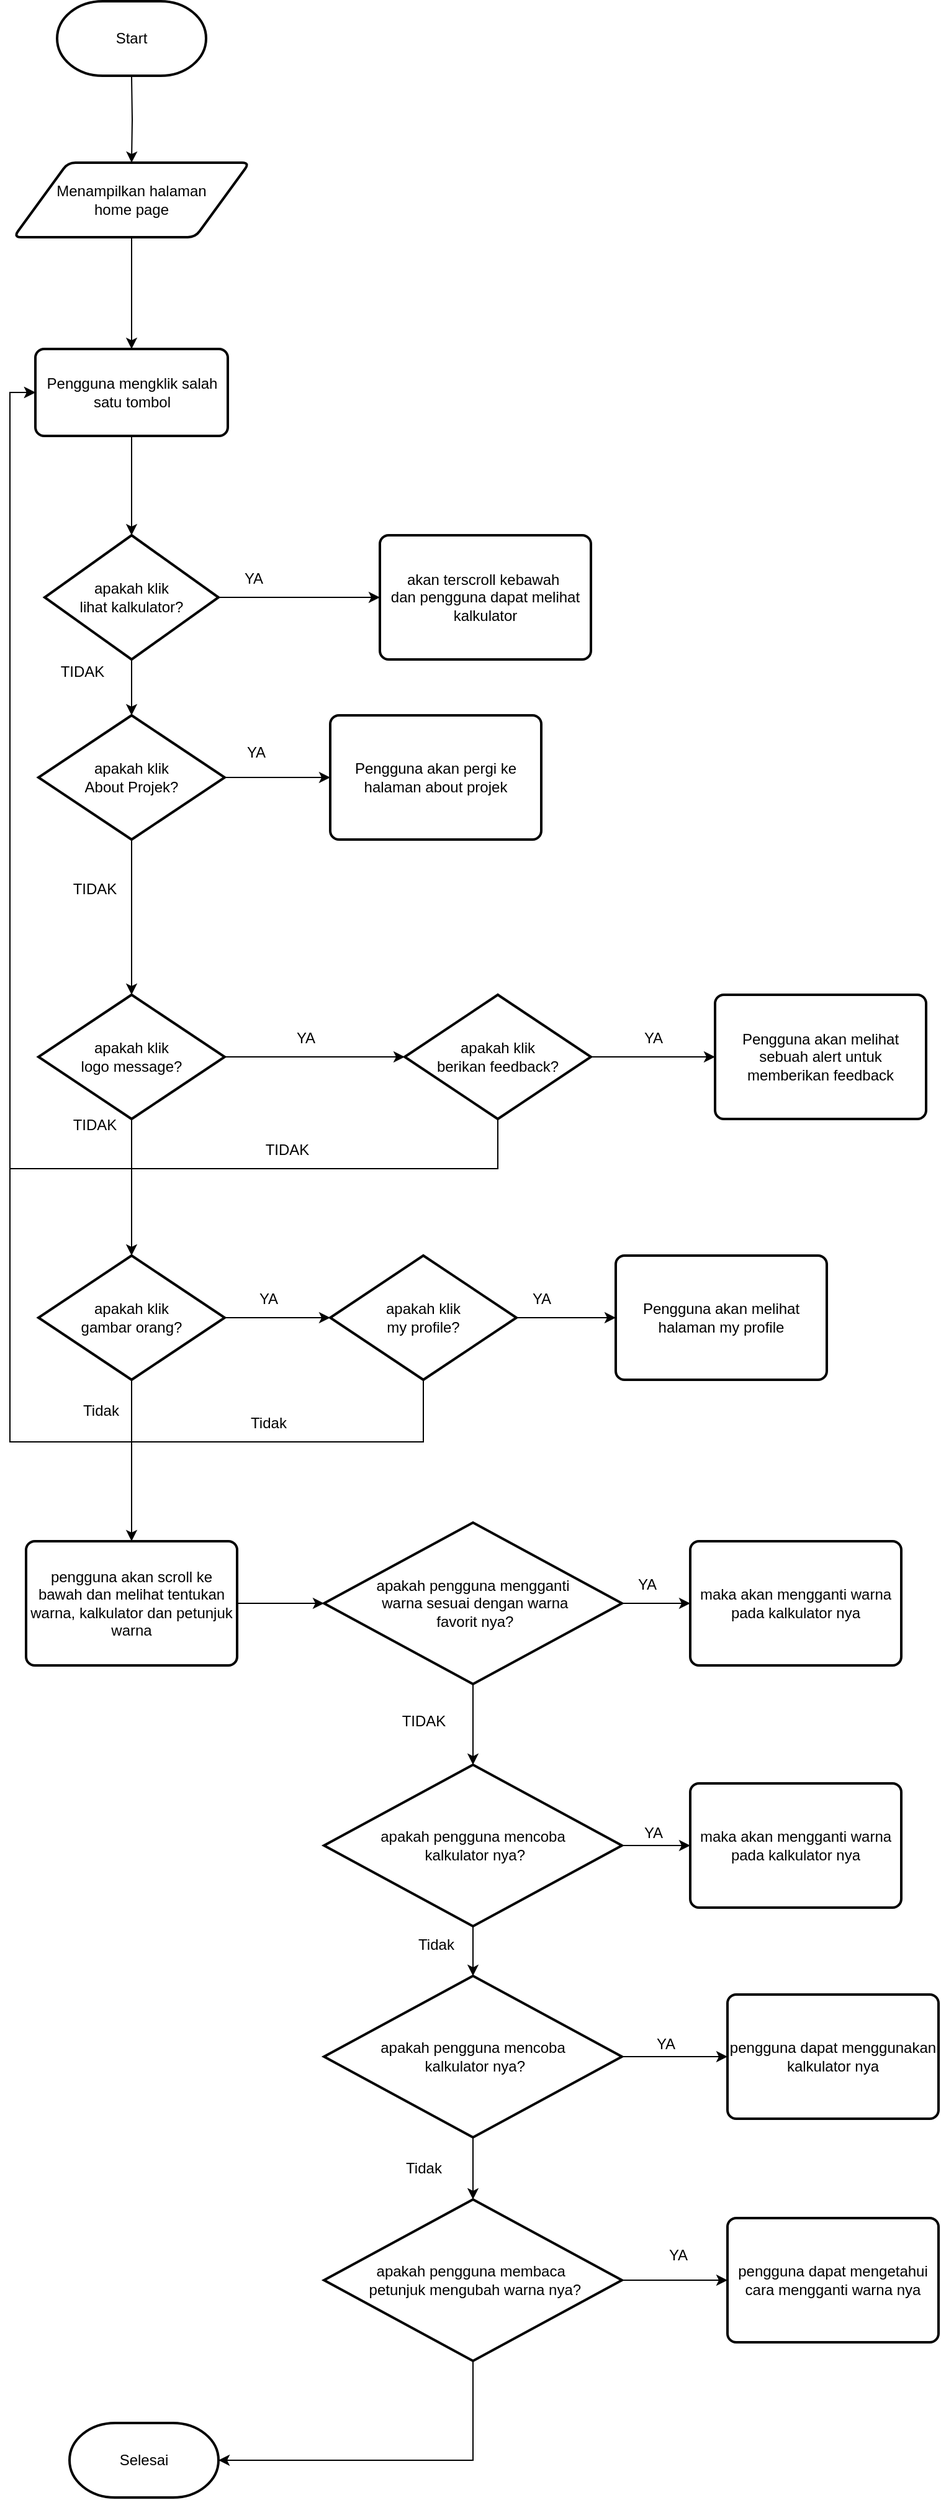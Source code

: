 <mxfile version="23.1.6" type="github">
  <diagram id="C5RBs43oDa-KdzZeNtuy" name="Page-1">
    <mxGraphModel dx="2377" dy="1308" grid="1" gridSize="10" guides="1" tooltips="1" connect="1" arrows="1" fold="1" page="1" pageScale="1" pageWidth="3013" pageHeight="3083" math="0" shadow="0">
      <root>
        <mxCell id="WIyWlLk6GJQsqaUBKTNV-0" />
        <mxCell id="WIyWlLk6GJQsqaUBKTNV-1" parent="WIyWlLk6GJQsqaUBKTNV-0" />
        <mxCell id="RaPq-8kVNAF0qaADfCIB-3" style="edgeStyle=orthogonalEdgeStyle;rounded=0;orthogonalLoop=1;jettySize=auto;html=1;" edge="1" parent="WIyWlLk6GJQsqaUBKTNV-1" target="RaPq-8kVNAF0qaADfCIB-4">
          <mxGeometry relative="1" as="geometry">
            <mxPoint x="1580.0" y="110" as="sourcePoint" />
          </mxGeometry>
        </mxCell>
        <mxCell id="RaPq-8kVNAF0qaADfCIB-7" style="edgeStyle=orthogonalEdgeStyle;rounded=0;orthogonalLoop=1;jettySize=auto;html=1;" edge="1" parent="WIyWlLk6GJQsqaUBKTNV-1" source="RaPq-8kVNAF0qaADfCIB-4" target="RaPq-8kVNAF0qaADfCIB-5">
          <mxGeometry relative="1" as="geometry" />
        </mxCell>
        <mxCell id="RaPq-8kVNAF0qaADfCIB-4" value="Menampilkan halaman&lt;br&gt;home page" style="shape=parallelogram;html=1;strokeWidth=2;perimeter=parallelogramPerimeter;whiteSpace=wrap;rounded=1;arcSize=12;size=0.23;" vertex="1" parent="WIyWlLk6GJQsqaUBKTNV-1">
          <mxGeometry x="1485" y="180" width="190" height="60" as="geometry" />
        </mxCell>
        <mxCell id="RaPq-8kVNAF0qaADfCIB-9" style="edgeStyle=orthogonalEdgeStyle;rounded=0;orthogonalLoop=1;jettySize=auto;html=1;" edge="1" parent="WIyWlLk6GJQsqaUBKTNV-1" source="RaPq-8kVNAF0qaADfCIB-5" target="RaPq-8kVNAF0qaADfCIB-8">
          <mxGeometry relative="1" as="geometry" />
        </mxCell>
        <mxCell id="RaPq-8kVNAF0qaADfCIB-5" value="Pengguna mengklik salah satu tombol" style="rounded=1;whiteSpace=wrap;html=1;absoluteArcSize=1;arcSize=14;strokeWidth=2;" vertex="1" parent="WIyWlLk6GJQsqaUBKTNV-1">
          <mxGeometry x="1502.5" y="330" width="155" height="70" as="geometry" />
        </mxCell>
        <mxCell id="RaPq-8kVNAF0qaADfCIB-13" style="edgeStyle=orthogonalEdgeStyle;rounded=0;orthogonalLoop=1;jettySize=auto;html=1;entryX=0;entryY=0.5;entryDx=0;entryDy=0;" edge="1" parent="WIyWlLk6GJQsqaUBKTNV-1" source="RaPq-8kVNAF0qaADfCIB-8" target="RaPq-8kVNAF0qaADfCIB-12">
          <mxGeometry relative="1" as="geometry" />
        </mxCell>
        <mxCell id="RaPq-8kVNAF0qaADfCIB-19" style="edgeStyle=orthogonalEdgeStyle;rounded=0;orthogonalLoop=1;jettySize=auto;html=1;" edge="1" parent="WIyWlLk6GJQsqaUBKTNV-1" source="RaPq-8kVNAF0qaADfCIB-8" target="RaPq-8kVNAF0qaADfCIB-14">
          <mxGeometry relative="1" as="geometry" />
        </mxCell>
        <mxCell id="RaPq-8kVNAF0qaADfCIB-8" value="apakah klik&lt;br&gt;lihat kalkulator?" style="strokeWidth=2;html=1;shape=mxgraph.flowchart.decision;whiteSpace=wrap;" vertex="1" parent="WIyWlLk6GJQsqaUBKTNV-1">
          <mxGeometry x="1510" y="480" width="140" height="100" as="geometry" />
        </mxCell>
        <mxCell id="RaPq-8kVNAF0qaADfCIB-10" value="YA" style="text;html=1;align=center;verticalAlign=middle;resizable=0;points=[];autosize=1;strokeColor=none;fillColor=none;" vertex="1" parent="WIyWlLk6GJQsqaUBKTNV-1">
          <mxGeometry x="1657.5" y="500" width="40" height="30" as="geometry" />
        </mxCell>
        <mxCell id="RaPq-8kVNAF0qaADfCIB-11" value="TIDAK" style="text;html=1;align=center;verticalAlign=middle;resizable=0;points=[];autosize=1;strokeColor=none;fillColor=none;" vertex="1" parent="WIyWlLk6GJQsqaUBKTNV-1">
          <mxGeometry x="1510" y="575" width="60" height="30" as="geometry" />
        </mxCell>
        <mxCell id="RaPq-8kVNAF0qaADfCIB-12" value="akan terscroll kebawah&amp;nbsp;&lt;br&gt;dan pengguna dapat melihat kalkulator" style="rounded=1;whiteSpace=wrap;html=1;absoluteArcSize=1;arcSize=14;strokeWidth=2;" vertex="1" parent="WIyWlLk6GJQsqaUBKTNV-1">
          <mxGeometry x="1780" y="480" width="170" height="100" as="geometry" />
        </mxCell>
        <mxCell id="RaPq-8kVNAF0qaADfCIB-16" style="edgeStyle=orthogonalEdgeStyle;rounded=0;orthogonalLoop=1;jettySize=auto;html=1;" edge="1" parent="WIyWlLk6GJQsqaUBKTNV-1" source="RaPq-8kVNAF0qaADfCIB-14" target="RaPq-8kVNAF0qaADfCIB-15">
          <mxGeometry relative="1" as="geometry" />
        </mxCell>
        <mxCell id="RaPq-8kVNAF0qaADfCIB-24" style="edgeStyle=orthogonalEdgeStyle;rounded=0;orthogonalLoop=1;jettySize=auto;html=1;" edge="1" parent="WIyWlLk6GJQsqaUBKTNV-1" source="RaPq-8kVNAF0qaADfCIB-14" target="RaPq-8kVNAF0qaADfCIB-20">
          <mxGeometry relative="1" as="geometry" />
        </mxCell>
        <mxCell id="RaPq-8kVNAF0qaADfCIB-14" value="apakah klik&lt;br&gt;About Projek?" style="strokeWidth=2;html=1;shape=mxgraph.flowchart.decision;whiteSpace=wrap;" vertex="1" parent="WIyWlLk6GJQsqaUBKTNV-1">
          <mxGeometry x="1505" y="625" width="150" height="100" as="geometry" />
        </mxCell>
        <mxCell id="RaPq-8kVNAF0qaADfCIB-15" value="Pengguna akan pergi ke halaman about projek" style="rounded=1;whiteSpace=wrap;html=1;absoluteArcSize=1;arcSize=14;strokeWidth=2;" vertex="1" parent="WIyWlLk6GJQsqaUBKTNV-1">
          <mxGeometry x="1740" y="625" width="170" height="100" as="geometry" />
        </mxCell>
        <mxCell id="RaPq-8kVNAF0qaADfCIB-17" value="YA" style="text;html=1;align=center;verticalAlign=middle;resizable=0;points=[];autosize=1;strokeColor=none;fillColor=none;" vertex="1" parent="WIyWlLk6GJQsqaUBKTNV-1">
          <mxGeometry x="1660" y="640" width="40" height="30" as="geometry" />
        </mxCell>
        <mxCell id="RaPq-8kVNAF0qaADfCIB-18" value="TIDAK" style="text;html=1;align=center;verticalAlign=middle;resizable=0;points=[];autosize=1;strokeColor=none;fillColor=none;" vertex="1" parent="WIyWlLk6GJQsqaUBKTNV-1">
          <mxGeometry x="1520" y="750" width="60" height="30" as="geometry" />
        </mxCell>
        <mxCell id="RaPq-8kVNAF0qaADfCIB-31" style="edgeStyle=orthogonalEdgeStyle;rounded=0;orthogonalLoop=1;jettySize=auto;html=1;" edge="1" parent="WIyWlLk6GJQsqaUBKTNV-1" source="RaPq-8kVNAF0qaADfCIB-20" target="RaPq-8kVNAF0qaADfCIB-25">
          <mxGeometry relative="1" as="geometry" />
        </mxCell>
        <mxCell id="RaPq-8kVNAF0qaADfCIB-20" value="apakah klik&lt;br&gt;logo message?" style="strokeWidth=2;html=1;shape=mxgraph.flowchart.decision;whiteSpace=wrap;" vertex="1" parent="WIyWlLk6GJQsqaUBKTNV-1">
          <mxGeometry x="1505" y="850" width="150" height="100" as="geometry" />
        </mxCell>
        <mxCell id="RaPq-8kVNAF0qaADfCIB-33" style="edgeStyle=orthogonalEdgeStyle;rounded=0;orthogonalLoop=1;jettySize=auto;html=1;" edge="1" parent="WIyWlLk6GJQsqaUBKTNV-1" source="RaPq-8kVNAF0qaADfCIB-21" target="RaPq-8kVNAF0qaADfCIB-32">
          <mxGeometry relative="1" as="geometry" />
        </mxCell>
        <mxCell id="RaPq-8kVNAF0qaADfCIB-44" style="edgeStyle=orthogonalEdgeStyle;rounded=0;orthogonalLoop=1;jettySize=auto;html=1;entryX=0;entryY=0.5;entryDx=0;entryDy=0;exitX=0.5;exitY=1;exitDx=0;exitDy=0;exitPerimeter=0;" edge="1" parent="WIyWlLk6GJQsqaUBKTNV-1" source="RaPq-8kVNAF0qaADfCIB-21" target="RaPq-8kVNAF0qaADfCIB-5">
          <mxGeometry relative="1" as="geometry">
            <mxPoint x="1810" y="870" as="sourcePoint" />
            <Array as="points">
              <mxPoint x="1875" y="990" />
              <mxPoint x="1482" y="990" />
              <mxPoint x="1482" y="365" />
            </Array>
          </mxGeometry>
        </mxCell>
        <mxCell id="RaPq-8kVNAF0qaADfCIB-21" value="apakah klik&lt;br&gt;berikan feedback?" style="strokeWidth=2;html=1;shape=mxgraph.flowchart.decision;whiteSpace=wrap;" vertex="1" parent="WIyWlLk6GJQsqaUBKTNV-1">
          <mxGeometry x="1800" y="850" width="150" height="100" as="geometry" />
        </mxCell>
        <mxCell id="RaPq-8kVNAF0qaADfCIB-23" style="edgeStyle=orthogonalEdgeStyle;rounded=0;orthogonalLoop=1;jettySize=auto;html=1;entryX=0;entryY=0.5;entryDx=0;entryDy=0;entryPerimeter=0;" edge="1" parent="WIyWlLk6GJQsqaUBKTNV-1" source="RaPq-8kVNAF0qaADfCIB-20" target="RaPq-8kVNAF0qaADfCIB-21">
          <mxGeometry relative="1" as="geometry" />
        </mxCell>
        <mxCell id="RaPq-8kVNAF0qaADfCIB-27" style="edgeStyle=orthogonalEdgeStyle;rounded=0;orthogonalLoop=1;jettySize=auto;html=1;" edge="1" parent="WIyWlLk6GJQsqaUBKTNV-1" source="RaPq-8kVNAF0qaADfCIB-25" target="RaPq-8kVNAF0qaADfCIB-26">
          <mxGeometry relative="1" as="geometry" />
        </mxCell>
        <mxCell id="RaPq-8kVNAF0qaADfCIB-52" style="edgeStyle=orthogonalEdgeStyle;rounded=0;orthogonalLoop=1;jettySize=auto;html=1;entryX=0.5;entryY=0;entryDx=0;entryDy=0;" edge="1" parent="WIyWlLk6GJQsqaUBKTNV-1" source="RaPq-8kVNAF0qaADfCIB-25" target="RaPq-8kVNAF0qaADfCIB-51">
          <mxGeometry relative="1" as="geometry" />
        </mxCell>
        <mxCell id="RaPq-8kVNAF0qaADfCIB-25" value="apakah klik&lt;br&gt;gambar orang?" style="strokeWidth=2;html=1;shape=mxgraph.flowchart.decision;whiteSpace=wrap;" vertex="1" parent="WIyWlLk6GJQsqaUBKTNV-1">
          <mxGeometry x="1505" y="1060" width="150" height="100" as="geometry" />
        </mxCell>
        <mxCell id="RaPq-8kVNAF0qaADfCIB-41" style="edgeStyle=orthogonalEdgeStyle;rounded=0;orthogonalLoop=1;jettySize=auto;html=1;entryX=0;entryY=0.5;entryDx=0;entryDy=0;" edge="1" parent="WIyWlLk6GJQsqaUBKTNV-1" source="RaPq-8kVNAF0qaADfCIB-26" target="RaPq-8kVNAF0qaADfCIB-40">
          <mxGeometry relative="1" as="geometry" />
        </mxCell>
        <mxCell id="RaPq-8kVNAF0qaADfCIB-48" style="edgeStyle=orthogonalEdgeStyle;rounded=0;orthogonalLoop=1;jettySize=auto;html=1;entryX=0;entryY=0.5;entryDx=0;entryDy=0;" edge="1" parent="WIyWlLk6GJQsqaUBKTNV-1" source="RaPq-8kVNAF0qaADfCIB-26" target="RaPq-8kVNAF0qaADfCIB-5">
          <mxGeometry relative="1" as="geometry">
            <Array as="points">
              <mxPoint x="1815" y="1210" />
              <mxPoint x="1482" y="1210" />
              <mxPoint x="1482" y="365" />
            </Array>
          </mxGeometry>
        </mxCell>
        <mxCell id="RaPq-8kVNAF0qaADfCIB-26" value="apakah klik&lt;br&gt;my profile?" style="strokeWidth=2;html=1;shape=mxgraph.flowchart.decision;whiteSpace=wrap;" vertex="1" parent="WIyWlLk6GJQsqaUBKTNV-1">
          <mxGeometry x="1740" y="1060" width="150" height="100" as="geometry" />
        </mxCell>
        <mxCell id="RaPq-8kVNAF0qaADfCIB-28" value="YA" style="text;html=1;align=center;verticalAlign=middle;resizable=0;points=[];autosize=1;strokeColor=none;fillColor=none;" vertex="1" parent="WIyWlLk6GJQsqaUBKTNV-1">
          <mxGeometry x="1700" y="870" width="40" height="30" as="geometry" />
        </mxCell>
        <mxCell id="RaPq-8kVNAF0qaADfCIB-29" value="YA" style="text;html=1;align=center;verticalAlign=middle;resizable=0;points=[];autosize=1;strokeColor=none;fillColor=none;" vertex="1" parent="WIyWlLk6GJQsqaUBKTNV-1">
          <mxGeometry x="1670" y="1080" width="40" height="30" as="geometry" />
        </mxCell>
        <mxCell id="RaPq-8kVNAF0qaADfCIB-30" value="TIDAK" style="text;html=1;align=center;verticalAlign=middle;resizable=0;points=[];autosize=1;strokeColor=none;fillColor=none;" vertex="1" parent="WIyWlLk6GJQsqaUBKTNV-1">
          <mxGeometry x="1520" y="940" width="60" height="30" as="geometry" />
        </mxCell>
        <mxCell id="RaPq-8kVNAF0qaADfCIB-32" value="Pengguna akan melihat sebuah alert untuk memberikan feedback" style="rounded=1;whiteSpace=wrap;html=1;absoluteArcSize=1;arcSize=14;strokeWidth=2;" vertex="1" parent="WIyWlLk6GJQsqaUBKTNV-1">
          <mxGeometry x="2050" y="850" width="170" height="100" as="geometry" />
        </mxCell>
        <mxCell id="RaPq-8kVNAF0qaADfCIB-34" value="YA" style="text;html=1;align=center;verticalAlign=middle;resizable=0;points=[];autosize=1;strokeColor=none;fillColor=none;" vertex="1" parent="WIyWlLk6GJQsqaUBKTNV-1">
          <mxGeometry x="1980" y="870" width="40" height="30" as="geometry" />
        </mxCell>
        <mxCell id="RaPq-8kVNAF0qaADfCIB-40" value="Pengguna akan melihat halaman my profile" style="rounded=1;whiteSpace=wrap;html=1;absoluteArcSize=1;arcSize=14;strokeWidth=2;" vertex="1" parent="WIyWlLk6GJQsqaUBKTNV-1">
          <mxGeometry x="1970" y="1060" width="170" height="100" as="geometry" />
        </mxCell>
        <mxCell id="RaPq-8kVNAF0qaADfCIB-42" value="Start" style="strokeWidth=2;html=1;shape=mxgraph.flowchart.terminator;whiteSpace=wrap;" vertex="1" parent="WIyWlLk6GJQsqaUBKTNV-1">
          <mxGeometry x="1520" y="50" width="120" height="60" as="geometry" />
        </mxCell>
        <mxCell id="RaPq-8kVNAF0qaADfCIB-46" value="TIDAK" style="text;html=1;align=center;verticalAlign=middle;resizable=0;points=[];autosize=1;strokeColor=none;fillColor=none;" vertex="1" parent="WIyWlLk6GJQsqaUBKTNV-1">
          <mxGeometry x="1675" y="960" width="60" height="30" as="geometry" />
        </mxCell>
        <mxCell id="RaPq-8kVNAF0qaADfCIB-49" value="Tidak" style="text;html=1;align=center;verticalAlign=middle;resizable=0;points=[];autosize=1;strokeColor=none;fillColor=none;" vertex="1" parent="WIyWlLk6GJQsqaUBKTNV-1">
          <mxGeometry x="1665" y="1180" width="50" height="30" as="geometry" />
        </mxCell>
        <mxCell id="RaPq-8kVNAF0qaADfCIB-50" value="YA" style="text;html=1;align=center;verticalAlign=middle;resizable=0;points=[];autosize=1;strokeColor=none;fillColor=none;" vertex="1" parent="WIyWlLk6GJQsqaUBKTNV-1">
          <mxGeometry x="1890" y="1080" width="40" height="30" as="geometry" />
        </mxCell>
        <mxCell id="RaPq-8kVNAF0qaADfCIB-55" style="edgeStyle=orthogonalEdgeStyle;rounded=0;orthogonalLoop=1;jettySize=auto;html=1;" edge="1" parent="WIyWlLk6GJQsqaUBKTNV-1" source="RaPq-8kVNAF0qaADfCIB-51" target="RaPq-8kVNAF0qaADfCIB-54">
          <mxGeometry relative="1" as="geometry" />
        </mxCell>
        <mxCell id="RaPq-8kVNAF0qaADfCIB-51" value="pengguna akan scroll ke bawah dan melihat tentukan warna, kalkulator dan petunjuk warna" style="rounded=1;whiteSpace=wrap;html=1;absoluteArcSize=1;arcSize=14;strokeWidth=2;" vertex="1" parent="WIyWlLk6GJQsqaUBKTNV-1">
          <mxGeometry x="1495" y="1290" width="170" height="100" as="geometry" />
        </mxCell>
        <mxCell id="RaPq-8kVNAF0qaADfCIB-53" value="Tidak" style="text;html=1;align=center;verticalAlign=middle;resizable=0;points=[];autosize=1;strokeColor=none;fillColor=none;" vertex="1" parent="WIyWlLk6GJQsqaUBKTNV-1">
          <mxGeometry x="1530" y="1170" width="50" height="30" as="geometry" />
        </mxCell>
        <mxCell id="RaPq-8kVNAF0qaADfCIB-57" style="edgeStyle=orthogonalEdgeStyle;rounded=0;orthogonalLoop=1;jettySize=auto;html=1;" edge="1" parent="WIyWlLk6GJQsqaUBKTNV-1" source="RaPq-8kVNAF0qaADfCIB-54" target="RaPq-8kVNAF0qaADfCIB-56">
          <mxGeometry relative="1" as="geometry" />
        </mxCell>
        <mxCell id="RaPq-8kVNAF0qaADfCIB-62" style="edgeStyle=orthogonalEdgeStyle;rounded=0;orthogonalLoop=1;jettySize=auto;html=1;exitX=0.5;exitY=1;exitDx=0;exitDy=0;exitPerimeter=0;" edge="1" parent="WIyWlLk6GJQsqaUBKTNV-1" source="RaPq-8kVNAF0qaADfCIB-54" target="RaPq-8kVNAF0qaADfCIB-61">
          <mxGeometry relative="1" as="geometry" />
        </mxCell>
        <mxCell id="RaPq-8kVNAF0qaADfCIB-54" value="apakah pengguna mengganti&lt;br&gt;&amp;nbsp;warna sesuai dengan warna&lt;br&gt;&amp;nbsp;favorit nya?" style="strokeWidth=2;html=1;shape=mxgraph.flowchart.decision;whiteSpace=wrap;" vertex="1" parent="WIyWlLk6GJQsqaUBKTNV-1">
          <mxGeometry x="1735" y="1275" width="240" height="130" as="geometry" />
        </mxCell>
        <mxCell id="RaPq-8kVNAF0qaADfCIB-56" value="maka akan mengganti warna pada kalkulator nya" style="rounded=1;whiteSpace=wrap;html=1;absoluteArcSize=1;arcSize=14;strokeWidth=2;" vertex="1" parent="WIyWlLk6GJQsqaUBKTNV-1">
          <mxGeometry x="2030" y="1290" width="170" height="100" as="geometry" />
        </mxCell>
        <mxCell id="RaPq-8kVNAF0qaADfCIB-58" value="YA" style="text;html=1;align=center;verticalAlign=middle;resizable=0;points=[];autosize=1;strokeColor=none;fillColor=none;" vertex="1" parent="WIyWlLk6GJQsqaUBKTNV-1">
          <mxGeometry x="1975" y="1310" width="40" height="30" as="geometry" />
        </mxCell>
        <mxCell id="RaPq-8kVNAF0qaADfCIB-59" value="TIDAK" style="text;html=1;align=center;verticalAlign=middle;resizable=0;points=[];autosize=1;strokeColor=none;fillColor=none;" vertex="1" parent="WIyWlLk6GJQsqaUBKTNV-1">
          <mxGeometry x="1785" y="1420" width="60" height="30" as="geometry" />
        </mxCell>
        <mxCell id="RaPq-8kVNAF0qaADfCIB-64" style="edgeStyle=orthogonalEdgeStyle;rounded=0;orthogonalLoop=1;jettySize=auto;html=1;exitX=0.5;exitY=1;exitDx=0;exitDy=0;exitPerimeter=0;" edge="1" parent="WIyWlLk6GJQsqaUBKTNV-1" source="RaPq-8kVNAF0qaADfCIB-61" target="RaPq-8kVNAF0qaADfCIB-63">
          <mxGeometry relative="1" as="geometry" />
        </mxCell>
        <mxCell id="RaPq-8kVNAF0qaADfCIB-67" style="edgeStyle=orthogonalEdgeStyle;rounded=0;orthogonalLoop=1;jettySize=auto;html=1;entryX=0;entryY=0.5;entryDx=0;entryDy=0;" edge="1" parent="WIyWlLk6GJQsqaUBKTNV-1" source="RaPq-8kVNAF0qaADfCIB-61" target="RaPq-8kVNAF0qaADfCIB-66">
          <mxGeometry relative="1" as="geometry" />
        </mxCell>
        <mxCell id="RaPq-8kVNAF0qaADfCIB-61" value="apakah pengguna mencoba&lt;br&gt;&amp;nbsp;kalkulator nya?" style="strokeWidth=2;html=1;shape=mxgraph.flowchart.decision;whiteSpace=wrap;" vertex="1" parent="WIyWlLk6GJQsqaUBKTNV-1">
          <mxGeometry x="1735" y="1470" width="240" height="130" as="geometry" />
        </mxCell>
        <mxCell id="RaPq-8kVNAF0qaADfCIB-69" style="edgeStyle=orthogonalEdgeStyle;rounded=0;orthogonalLoop=1;jettySize=auto;html=1;" edge="1" parent="WIyWlLk6GJQsqaUBKTNV-1" source="RaPq-8kVNAF0qaADfCIB-63" target="RaPq-8kVNAF0qaADfCIB-68">
          <mxGeometry relative="1" as="geometry" />
        </mxCell>
        <mxCell id="RaPq-8kVNAF0qaADfCIB-71" style="edgeStyle=orthogonalEdgeStyle;rounded=0;orthogonalLoop=1;jettySize=auto;html=1;entryX=0;entryY=0.5;entryDx=0;entryDy=0;" edge="1" parent="WIyWlLk6GJQsqaUBKTNV-1" source="RaPq-8kVNAF0qaADfCIB-63" target="RaPq-8kVNAF0qaADfCIB-70">
          <mxGeometry relative="1" as="geometry" />
        </mxCell>
        <mxCell id="RaPq-8kVNAF0qaADfCIB-63" value="apakah pengguna mencoba&lt;br&gt;&amp;nbsp;kalkulator nya?" style="strokeWidth=2;html=1;shape=mxgraph.flowchart.decision;whiteSpace=wrap;" vertex="1" parent="WIyWlLk6GJQsqaUBKTNV-1">
          <mxGeometry x="1735" y="1640" width="240" height="130" as="geometry" />
        </mxCell>
        <mxCell id="RaPq-8kVNAF0qaADfCIB-65" value="Tidak" style="text;html=1;align=center;verticalAlign=middle;resizable=0;points=[];autosize=1;strokeColor=none;fillColor=none;" vertex="1" parent="WIyWlLk6GJQsqaUBKTNV-1">
          <mxGeometry x="1800" y="1600" width="50" height="30" as="geometry" />
        </mxCell>
        <mxCell id="RaPq-8kVNAF0qaADfCIB-66" value="maka akan mengganti warna pada kalkulator nya" style="rounded=1;whiteSpace=wrap;html=1;absoluteArcSize=1;arcSize=14;strokeWidth=2;" vertex="1" parent="WIyWlLk6GJQsqaUBKTNV-1">
          <mxGeometry x="2030" y="1485" width="170" height="100" as="geometry" />
        </mxCell>
        <mxCell id="RaPq-8kVNAF0qaADfCIB-75" style="edgeStyle=orthogonalEdgeStyle;rounded=0;orthogonalLoop=1;jettySize=auto;html=1;" edge="1" parent="WIyWlLk6GJQsqaUBKTNV-1" source="RaPq-8kVNAF0qaADfCIB-68" target="RaPq-8kVNAF0qaADfCIB-74">
          <mxGeometry relative="1" as="geometry" />
        </mxCell>
        <mxCell id="RaPq-8kVNAF0qaADfCIB-68" value="apakah pengguna membaca&amp;nbsp;&lt;br&gt;&amp;nbsp;petunjuk mengubah warna nya?" style="strokeWidth=2;html=1;shape=mxgraph.flowchart.decision;whiteSpace=wrap;" vertex="1" parent="WIyWlLk6GJQsqaUBKTNV-1">
          <mxGeometry x="1735" y="1820" width="240" height="130" as="geometry" />
        </mxCell>
        <mxCell id="RaPq-8kVNAF0qaADfCIB-70" value="pengguna dapat menggunakan kalkulator nya" style="rounded=1;whiteSpace=wrap;html=1;absoluteArcSize=1;arcSize=14;strokeWidth=2;" vertex="1" parent="WIyWlLk6GJQsqaUBKTNV-1">
          <mxGeometry x="2060" y="1655" width="170" height="100" as="geometry" />
        </mxCell>
        <mxCell id="RaPq-8kVNAF0qaADfCIB-72" value="YA" style="text;html=1;align=center;verticalAlign=middle;resizable=0;points=[];autosize=1;strokeColor=none;fillColor=none;" vertex="1" parent="WIyWlLk6GJQsqaUBKTNV-1">
          <mxGeometry x="1980" y="1510" width="40" height="30" as="geometry" />
        </mxCell>
        <mxCell id="RaPq-8kVNAF0qaADfCIB-73" value="YA" style="text;html=1;align=center;verticalAlign=middle;resizable=0;points=[];autosize=1;strokeColor=none;fillColor=none;" vertex="1" parent="WIyWlLk6GJQsqaUBKTNV-1">
          <mxGeometry x="1990" y="1680" width="40" height="30" as="geometry" />
        </mxCell>
        <mxCell id="RaPq-8kVNAF0qaADfCIB-74" value="pengguna dapat mengetahui cara mengganti warna nya" style="rounded=1;whiteSpace=wrap;html=1;absoluteArcSize=1;arcSize=14;strokeWidth=2;" vertex="1" parent="WIyWlLk6GJQsqaUBKTNV-1">
          <mxGeometry x="2060" y="1835" width="170" height="100" as="geometry" />
        </mxCell>
        <mxCell id="RaPq-8kVNAF0qaADfCIB-76" value="YA" style="text;html=1;align=center;verticalAlign=middle;resizable=0;points=[];autosize=1;strokeColor=none;fillColor=none;" vertex="1" parent="WIyWlLk6GJQsqaUBKTNV-1">
          <mxGeometry x="2000" y="1850" width="40" height="30" as="geometry" />
        </mxCell>
        <mxCell id="RaPq-8kVNAF0qaADfCIB-77" value="Tidak" style="text;html=1;align=center;verticalAlign=middle;resizable=0;points=[];autosize=1;strokeColor=none;fillColor=none;" vertex="1" parent="WIyWlLk6GJQsqaUBKTNV-1">
          <mxGeometry x="1790" y="1780" width="50" height="30" as="geometry" />
        </mxCell>
        <mxCell id="RaPq-8kVNAF0qaADfCIB-79" value="Selesai" style="strokeWidth=2;html=1;shape=mxgraph.flowchart.terminator;whiteSpace=wrap;" vertex="1" parent="WIyWlLk6GJQsqaUBKTNV-1">
          <mxGeometry x="1530" y="2000" width="120" height="60" as="geometry" />
        </mxCell>
        <mxCell id="RaPq-8kVNAF0qaADfCIB-80" style="edgeStyle=orthogonalEdgeStyle;rounded=0;orthogonalLoop=1;jettySize=auto;html=1;entryX=1;entryY=0.5;entryDx=0;entryDy=0;entryPerimeter=0;" edge="1" parent="WIyWlLk6GJQsqaUBKTNV-1" source="RaPq-8kVNAF0qaADfCIB-68" target="RaPq-8kVNAF0qaADfCIB-79">
          <mxGeometry relative="1" as="geometry">
            <Array as="points">
              <mxPoint x="1855" y="2030" />
            </Array>
          </mxGeometry>
        </mxCell>
      </root>
    </mxGraphModel>
  </diagram>
</mxfile>

